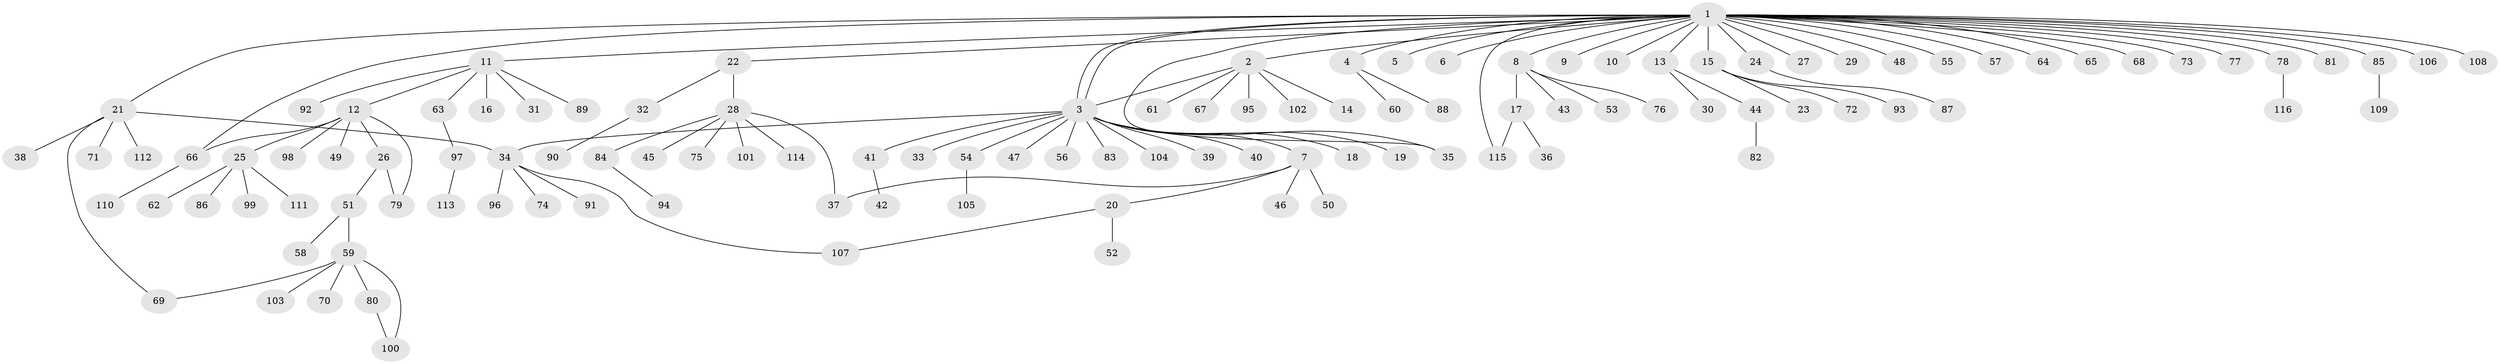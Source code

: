 // Generated by graph-tools (version 1.1) at 2025/35/03/09/25 02:35:24]
// undirected, 116 vertices, 126 edges
graph export_dot {
graph [start="1"]
  node [color=gray90,style=filled];
  1;
  2;
  3;
  4;
  5;
  6;
  7;
  8;
  9;
  10;
  11;
  12;
  13;
  14;
  15;
  16;
  17;
  18;
  19;
  20;
  21;
  22;
  23;
  24;
  25;
  26;
  27;
  28;
  29;
  30;
  31;
  32;
  33;
  34;
  35;
  36;
  37;
  38;
  39;
  40;
  41;
  42;
  43;
  44;
  45;
  46;
  47;
  48;
  49;
  50;
  51;
  52;
  53;
  54;
  55;
  56;
  57;
  58;
  59;
  60;
  61;
  62;
  63;
  64;
  65;
  66;
  67;
  68;
  69;
  70;
  71;
  72;
  73;
  74;
  75;
  76;
  77;
  78;
  79;
  80;
  81;
  82;
  83;
  84;
  85;
  86;
  87;
  88;
  89;
  90;
  91;
  92;
  93;
  94;
  95;
  96;
  97;
  98;
  99;
  100;
  101;
  102;
  103;
  104;
  105;
  106;
  107;
  108;
  109;
  110;
  111;
  112;
  113;
  114;
  115;
  116;
  1 -- 2;
  1 -- 3;
  1 -- 3;
  1 -- 4;
  1 -- 5;
  1 -- 6;
  1 -- 8;
  1 -- 9;
  1 -- 10;
  1 -- 11;
  1 -- 13;
  1 -- 15;
  1 -- 21;
  1 -- 22;
  1 -- 24;
  1 -- 27;
  1 -- 29;
  1 -- 35;
  1 -- 48;
  1 -- 55;
  1 -- 57;
  1 -- 64;
  1 -- 65;
  1 -- 66;
  1 -- 68;
  1 -- 73;
  1 -- 77;
  1 -- 78;
  1 -- 81;
  1 -- 85;
  1 -- 106;
  1 -- 108;
  1 -- 115;
  2 -- 3;
  2 -- 14;
  2 -- 61;
  2 -- 67;
  2 -- 95;
  2 -- 102;
  3 -- 7;
  3 -- 18;
  3 -- 19;
  3 -- 33;
  3 -- 34;
  3 -- 35;
  3 -- 39;
  3 -- 40;
  3 -- 41;
  3 -- 47;
  3 -- 54;
  3 -- 56;
  3 -- 83;
  3 -- 104;
  4 -- 60;
  4 -- 88;
  7 -- 20;
  7 -- 37;
  7 -- 46;
  7 -- 50;
  8 -- 17;
  8 -- 43;
  8 -- 53;
  8 -- 76;
  11 -- 12;
  11 -- 16;
  11 -- 31;
  11 -- 63;
  11 -- 89;
  11 -- 92;
  12 -- 25;
  12 -- 26;
  12 -- 49;
  12 -- 66;
  12 -- 79;
  12 -- 98;
  13 -- 30;
  13 -- 44;
  15 -- 23;
  15 -- 72;
  15 -- 93;
  17 -- 36;
  17 -- 115;
  20 -- 52;
  20 -- 107;
  21 -- 34;
  21 -- 38;
  21 -- 69;
  21 -- 71;
  21 -- 112;
  22 -- 28;
  22 -- 32;
  24 -- 87;
  25 -- 62;
  25 -- 86;
  25 -- 99;
  25 -- 111;
  26 -- 51;
  26 -- 79;
  28 -- 37;
  28 -- 45;
  28 -- 75;
  28 -- 84;
  28 -- 101;
  28 -- 114;
  32 -- 90;
  34 -- 74;
  34 -- 91;
  34 -- 96;
  34 -- 107;
  41 -- 42;
  44 -- 82;
  51 -- 58;
  51 -- 59;
  54 -- 105;
  59 -- 69;
  59 -- 70;
  59 -- 80;
  59 -- 100;
  59 -- 103;
  63 -- 97;
  66 -- 110;
  78 -- 116;
  80 -- 100;
  84 -- 94;
  85 -- 109;
  97 -- 113;
}
